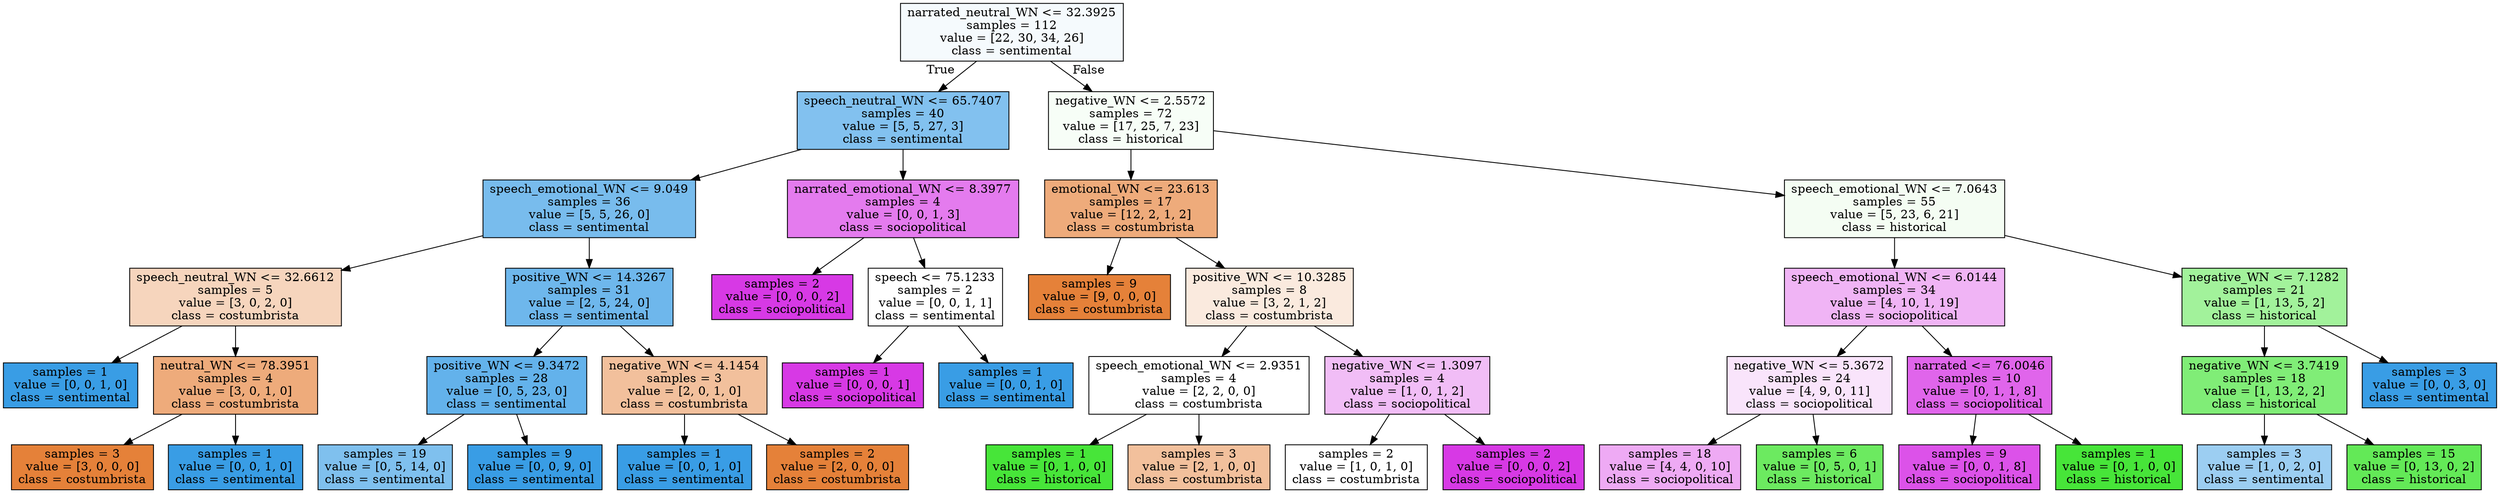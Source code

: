 digraph Tree {
node [shape=box, style="filled", color="black"] ;
0 [label="narrated_neutral_WN <= 32.3925\nsamples = 112\nvalue = [22, 30, 34, 26]\nclass = sentimental", fillcolor="#399de50c"] ;
1 [label="speech_neutral_WN <= 65.7407\nsamples = 40\nvalue = [5, 5, 27, 3]\nclass = sentimental", fillcolor="#399de5a0"] ;
0 -> 1 [labeldistance=2.5, labelangle=45, headlabel="True"] ;
2 [label="speech_emotional_WN <= 9.049\nsamples = 36\nvalue = [5, 5, 26, 0]\nclass = sentimental", fillcolor="#399de5ad"] ;
1 -> 2 ;
3 [label="speech_neutral_WN <= 32.6612\nsamples = 5\nvalue = [3, 0, 2, 0]\nclass = costumbrista", fillcolor="#e5813955"] ;
2 -> 3 ;
4 [label="samples = 1\nvalue = [0, 0, 1, 0]\nclass = sentimental", fillcolor="#399de5ff"] ;
3 -> 4 ;
5 [label="neutral_WN <= 78.3951\nsamples = 4\nvalue = [3, 0, 1, 0]\nclass = costumbrista", fillcolor="#e58139aa"] ;
3 -> 5 ;
6 [label="samples = 3\nvalue = [3, 0, 0, 0]\nclass = costumbrista", fillcolor="#e58139ff"] ;
5 -> 6 ;
7 [label="samples = 1\nvalue = [0, 0, 1, 0]\nclass = sentimental", fillcolor="#399de5ff"] ;
5 -> 7 ;
8 [label="positive_WN <= 14.3267\nsamples = 31\nvalue = [2, 5, 24, 0]\nclass = sentimental", fillcolor="#399de5ba"] ;
2 -> 8 ;
9 [label="positive_WN <= 9.3472\nsamples = 28\nvalue = [0, 5, 23, 0]\nclass = sentimental", fillcolor="#399de5c8"] ;
8 -> 9 ;
10 [label="samples = 19\nvalue = [0, 5, 14, 0]\nclass = sentimental", fillcolor="#399de5a4"] ;
9 -> 10 ;
11 [label="samples = 9\nvalue = [0, 0, 9, 0]\nclass = sentimental", fillcolor="#399de5ff"] ;
9 -> 11 ;
12 [label="negative_WN <= 4.1454\nsamples = 3\nvalue = [2, 0, 1, 0]\nclass = costumbrista", fillcolor="#e581397f"] ;
8 -> 12 ;
13 [label="samples = 1\nvalue = [0, 0, 1, 0]\nclass = sentimental", fillcolor="#399de5ff"] ;
12 -> 13 ;
14 [label="samples = 2\nvalue = [2, 0, 0, 0]\nclass = costumbrista", fillcolor="#e58139ff"] ;
12 -> 14 ;
15 [label="narrated_emotional_WN <= 8.3977\nsamples = 4\nvalue = [0, 0, 1, 3]\nclass = sociopolitical", fillcolor="#d739e5aa"] ;
1 -> 15 ;
16 [label="samples = 2\nvalue = [0, 0, 0, 2]\nclass = sociopolitical", fillcolor="#d739e5ff"] ;
15 -> 16 ;
17 [label="speech <= 75.1233\nsamples = 2\nvalue = [0, 0, 1, 1]\nclass = sentimental", fillcolor="#399de500"] ;
15 -> 17 ;
18 [label="samples = 1\nvalue = [0, 0, 0, 1]\nclass = sociopolitical", fillcolor="#d739e5ff"] ;
17 -> 18 ;
19 [label="samples = 1\nvalue = [0, 0, 1, 0]\nclass = sentimental", fillcolor="#399de5ff"] ;
17 -> 19 ;
20 [label="negative_WN <= 2.5572\nsamples = 72\nvalue = [17, 25, 7, 23]\nclass = historical", fillcolor="#47e5390a"] ;
0 -> 20 [labeldistance=2.5, labelangle=-45, headlabel="False"] ;
21 [label="emotional_WN <= 23.613\nsamples = 17\nvalue = [12, 2, 1, 2]\nclass = costumbrista", fillcolor="#e58139aa"] ;
20 -> 21 ;
22 [label="samples = 9\nvalue = [9, 0, 0, 0]\nclass = costumbrista", fillcolor="#e58139ff"] ;
21 -> 22 ;
23 [label="positive_WN <= 10.3285\nsamples = 8\nvalue = [3, 2, 1, 2]\nclass = costumbrista", fillcolor="#e581392a"] ;
21 -> 23 ;
24 [label="speech_emotional_WN <= 2.9351\nsamples = 4\nvalue = [2, 2, 0, 0]\nclass = costumbrista", fillcolor="#e5813900"] ;
23 -> 24 ;
25 [label="samples = 1\nvalue = [0, 1, 0, 0]\nclass = historical", fillcolor="#47e539ff"] ;
24 -> 25 ;
26 [label="samples = 3\nvalue = [2, 1, 0, 0]\nclass = costumbrista", fillcolor="#e581397f"] ;
24 -> 26 ;
27 [label="negative_WN <= 1.3097\nsamples = 4\nvalue = [1, 0, 1, 2]\nclass = sociopolitical", fillcolor="#d739e555"] ;
23 -> 27 ;
28 [label="samples = 2\nvalue = [1, 0, 1, 0]\nclass = costumbrista", fillcolor="#e5813900"] ;
27 -> 28 ;
29 [label="samples = 2\nvalue = [0, 0, 0, 2]\nclass = sociopolitical", fillcolor="#d739e5ff"] ;
27 -> 29 ;
30 [label="speech_emotional_WN <= 7.0643\nsamples = 55\nvalue = [5, 23, 6, 21]\nclass = historical", fillcolor="#47e5390f"] ;
20 -> 30 ;
31 [label="speech_emotional_WN <= 6.0144\nsamples = 34\nvalue = [4, 10, 1, 19]\nclass = sociopolitical", fillcolor="#d739e560"] ;
30 -> 31 ;
32 [label="negative_WN <= 5.3672\nsamples = 24\nvalue = [4, 9, 0, 11]\nclass = sociopolitical", fillcolor="#d739e522"] ;
31 -> 32 ;
33 [label="samples = 18\nvalue = [4, 4, 0, 10]\nclass = sociopolitical", fillcolor="#d739e56d"] ;
32 -> 33 ;
34 [label="samples = 6\nvalue = [0, 5, 0, 1]\nclass = historical", fillcolor="#47e539cc"] ;
32 -> 34 ;
35 [label="narrated <= 76.0046\nsamples = 10\nvalue = [0, 1, 1, 8]\nclass = sociopolitical", fillcolor="#d739e5c6"] ;
31 -> 35 ;
36 [label="samples = 9\nvalue = [0, 0, 1, 8]\nclass = sociopolitical", fillcolor="#d739e5df"] ;
35 -> 36 ;
37 [label="samples = 1\nvalue = [0, 1, 0, 0]\nclass = historical", fillcolor="#47e539ff"] ;
35 -> 37 ;
38 [label="negative_WN <= 7.1282\nsamples = 21\nvalue = [1, 13, 5, 2]\nclass = historical", fillcolor="#47e53980"] ;
30 -> 38 ;
39 [label="negative_WN <= 3.7419\nsamples = 18\nvalue = [1, 13, 2, 2]\nclass = historical", fillcolor="#47e539af"] ;
38 -> 39 ;
40 [label="samples = 3\nvalue = [1, 0, 2, 0]\nclass = sentimental", fillcolor="#399de57f"] ;
39 -> 40 ;
41 [label="samples = 15\nvalue = [0, 13, 0, 2]\nclass = historical", fillcolor="#47e539d8"] ;
39 -> 41 ;
42 [label="samples = 3\nvalue = [0, 0, 3, 0]\nclass = sentimental", fillcolor="#399de5ff"] ;
38 -> 42 ;
}